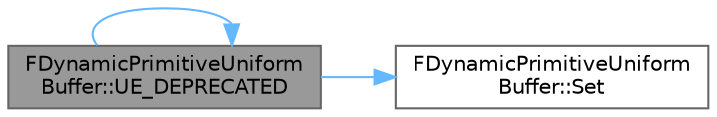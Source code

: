 digraph "FDynamicPrimitiveUniformBuffer::UE_DEPRECATED"
{
 // INTERACTIVE_SVG=YES
 // LATEX_PDF_SIZE
  bgcolor="transparent";
  edge [fontname=Helvetica,fontsize=10,labelfontname=Helvetica,labelfontsize=10];
  node [fontname=Helvetica,fontsize=10,shape=box,height=0.2,width=0.4];
  rankdir="LR";
  Node1 [id="Node000001",label="FDynamicPrimitiveUniform\lBuffer::UE_DEPRECATED",height=0.2,width=0.4,color="gray40", fillcolor="grey60", style="filled", fontcolor="black",tooltip="Pass-through implementation which calls the overloaded Set function with LocalBounds for PreSkinnedLo..."];
  Node1 -> Node2 [id="edge1_Node000001_Node000002",color="steelblue1",style="solid",tooltip=" "];
  Node2 [id="Node000002",label="FDynamicPrimitiveUniform\lBuffer::Set",height=0.2,width=0.4,color="grey40", fillcolor="white", style="filled",URL="$d8/d00/classFDynamicPrimitiveUniformBuffer.html#ae11f5013a768f919ca116ef42361ba22",tooltip=" "];
  Node1 -> Node1 [id="edge2_Node000001_Node000001",color="steelblue1",style="solid",tooltip=" "];
}
